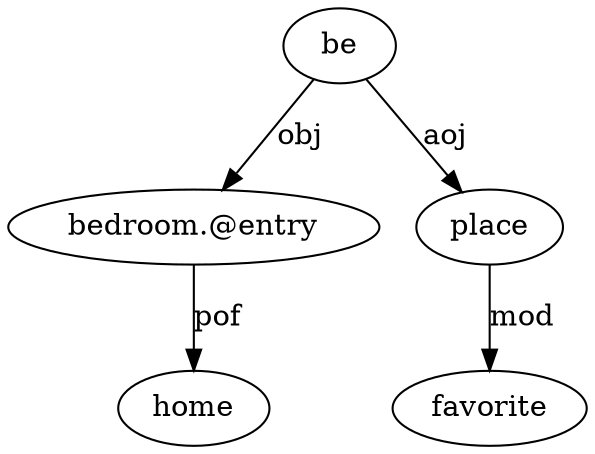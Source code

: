 digraph unl_0 {
	d [label="bedroom.@entry"]
	b [label=home]
	e [label=be]
	g [label=place]
	h [label=favorite]
	d -> b [label=pof]
	e -> d [label=obj]
	e -> g [label=aoj]
	g -> h [label=mod]
}

